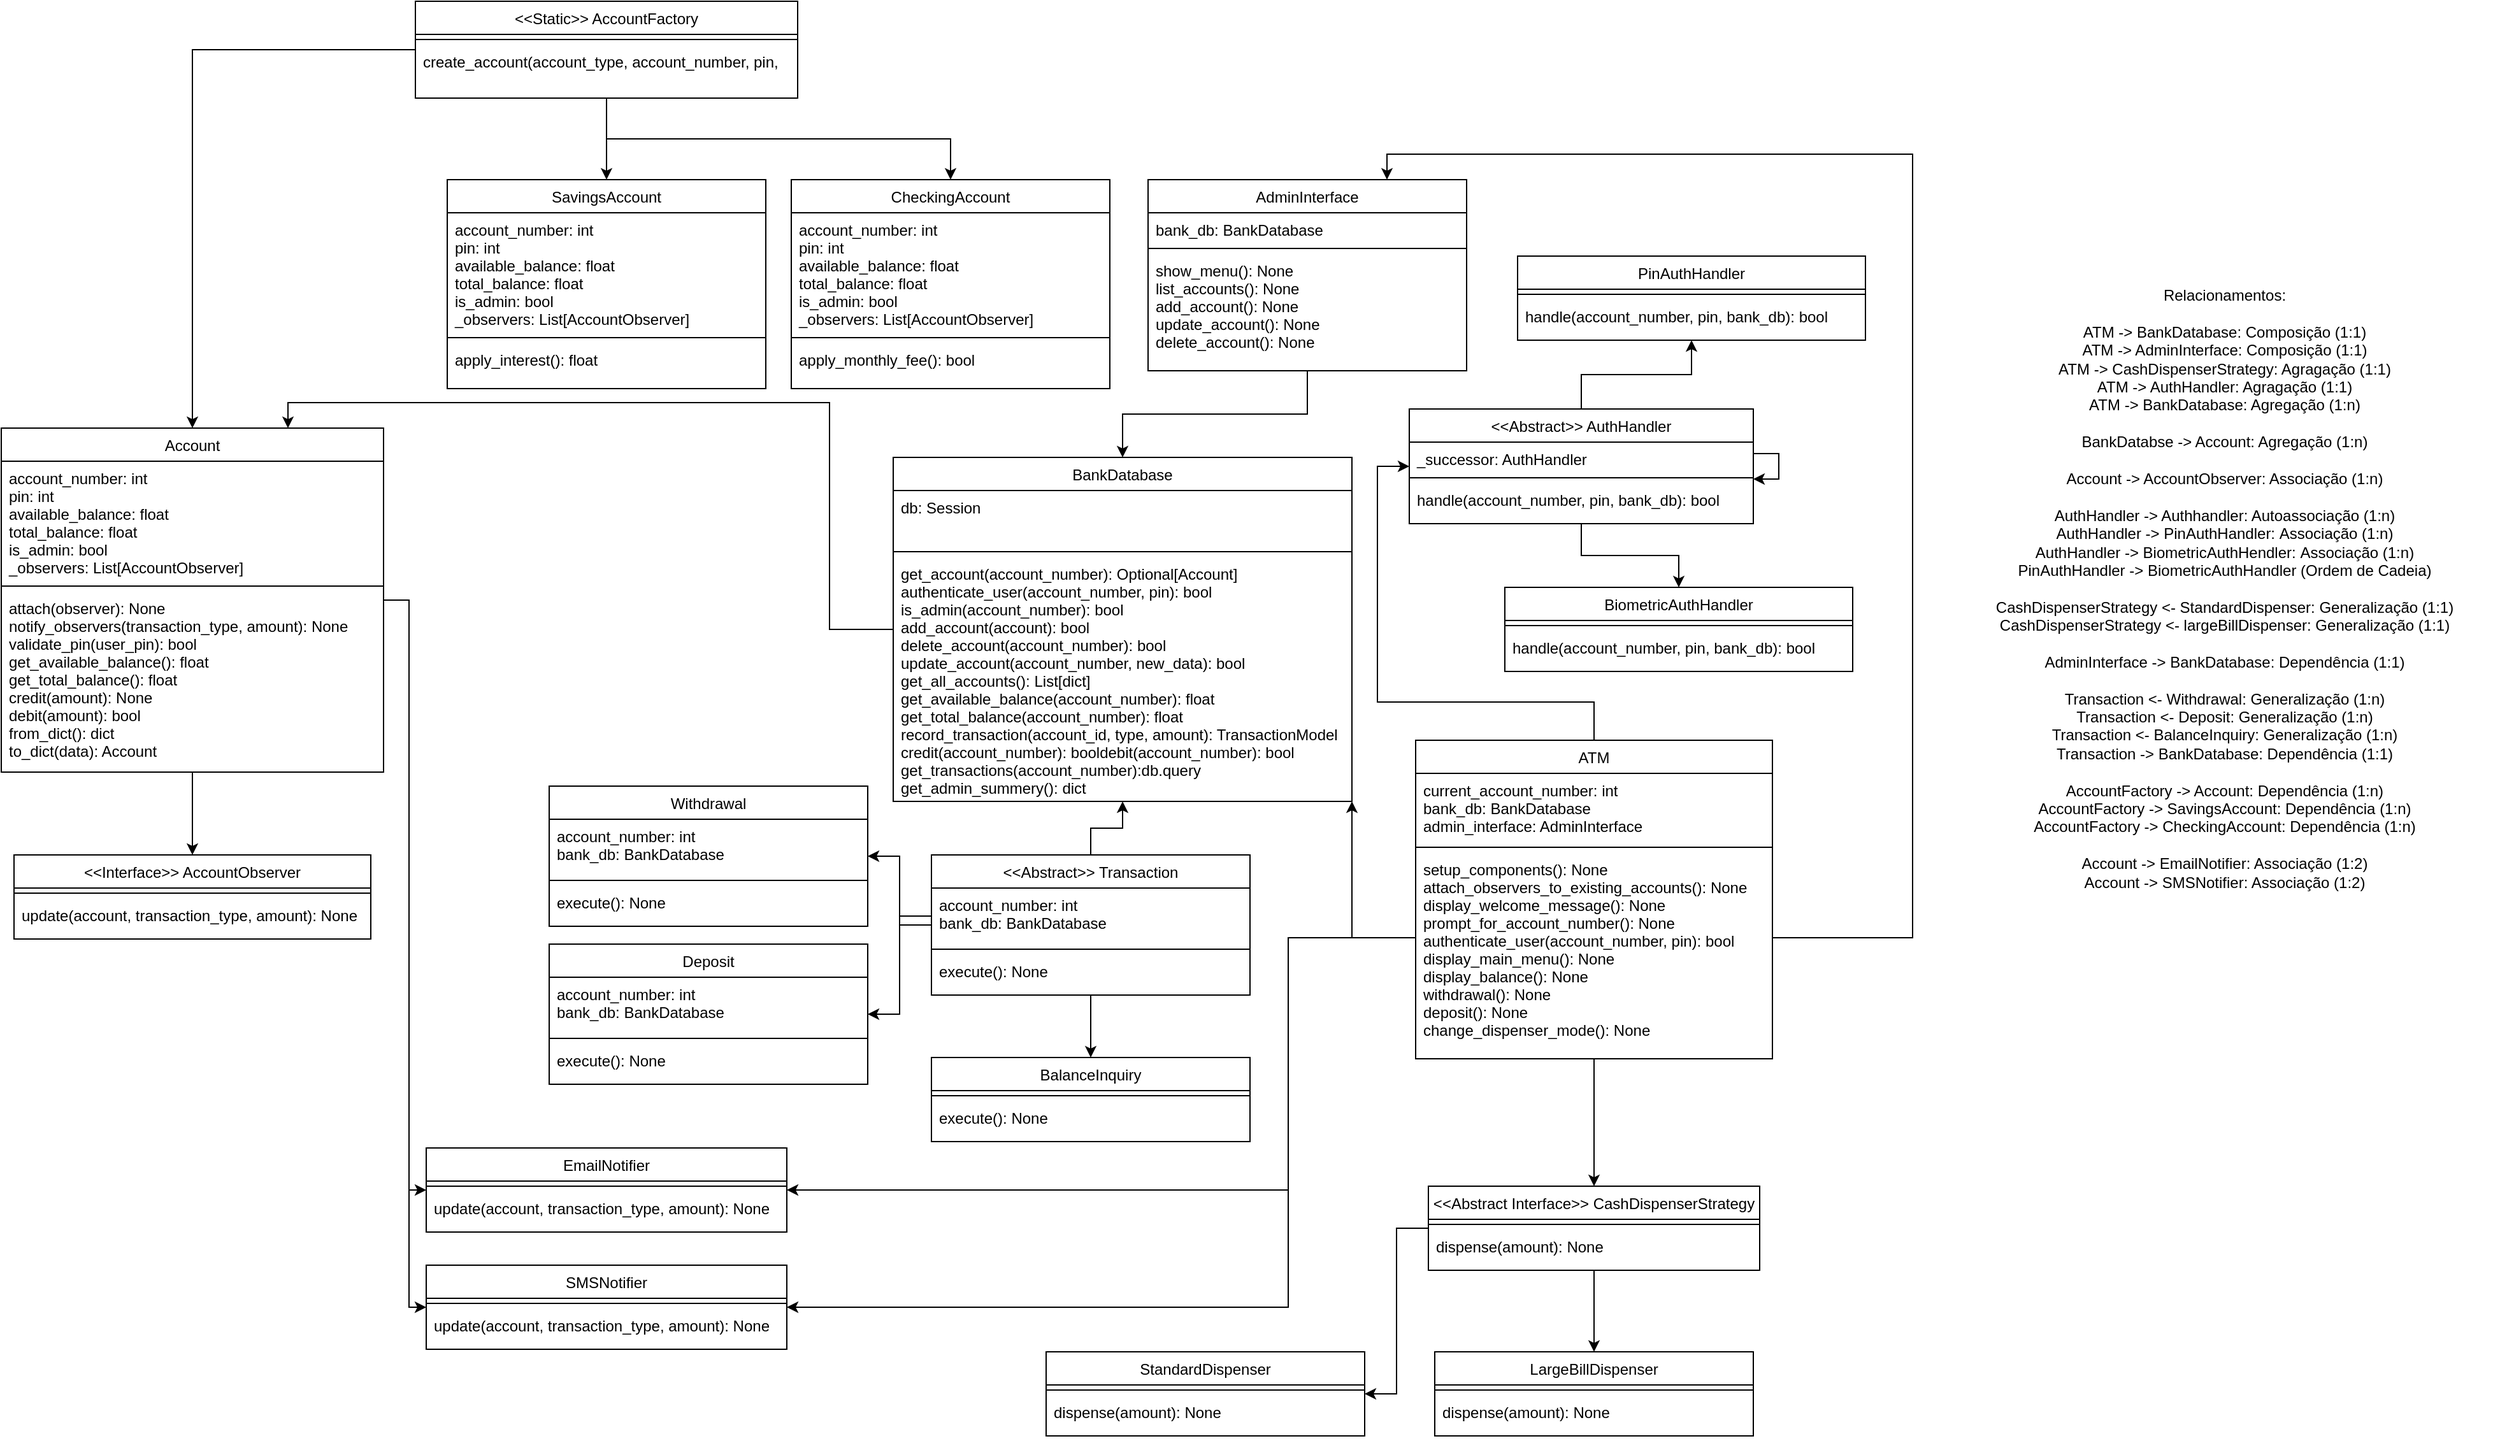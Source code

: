 <mxfile version="27.1.6">
  <diagram id="C5RBs43oDa-KdzZeNtuy" name="Page-1">
    <mxGraphModel dx="368" dy="2858" grid="1" gridSize="10" guides="1" tooltips="1" connect="1" arrows="1" fold="1" page="1" pageScale="1" pageWidth="827" pageHeight="1169" background="#ffffff" math="0" shadow="0">
      <root>
        <mxCell id="WIyWlLk6GJQsqaUBKTNV-0" />
        <mxCell id="WIyWlLk6GJQsqaUBKTNV-1" parent="WIyWlLk6GJQsqaUBKTNV-0" />
        <mxCell id="iTCN-jbBOQAcDVB5wHeE-88" style="edgeStyle=orthogonalEdgeStyle;rounded=0;orthogonalLoop=1;jettySize=auto;html=1;" parent="WIyWlLk6GJQsqaUBKTNV-1" source="iTCN-jbBOQAcDVB5wHeE-0" target="iTCN-jbBOQAcDVB5wHeE-85" edge="1">
          <mxGeometry relative="1" as="geometry" />
        </mxCell>
        <mxCell id="iTCN-jbBOQAcDVB5wHeE-100" style="edgeStyle=orthogonalEdgeStyle;rounded=0;orthogonalLoop=1;jettySize=auto;html=1;entryX=0;entryY=0.5;entryDx=0;entryDy=0;" parent="WIyWlLk6GJQsqaUBKTNV-1" source="iTCN-jbBOQAcDVB5wHeE-0" target="iTCN-jbBOQAcDVB5wHeE-4" edge="1">
          <mxGeometry relative="1" as="geometry">
            <Array as="points">
              <mxPoint x="1630" y="30" />
              <mxPoint x="1630" y="493" />
            </Array>
          </mxGeometry>
        </mxCell>
        <mxCell id="iTCN-jbBOQAcDVB5wHeE-101" style="edgeStyle=orthogonalEdgeStyle;rounded=0;orthogonalLoop=1;jettySize=auto;html=1;entryX=0;entryY=0.5;entryDx=0;entryDy=0;" parent="WIyWlLk6GJQsqaUBKTNV-1" source="iTCN-jbBOQAcDVB5wHeE-0" target="iTCN-jbBOQAcDVB5wHeE-7" edge="1">
          <mxGeometry relative="1" as="geometry">
            <Array as="points">
              <mxPoint x="1630" y="30" />
              <mxPoint x="1630" y="585" />
            </Array>
          </mxGeometry>
        </mxCell>
        <mxCell id="iTCN-jbBOQAcDVB5wHeE-0" value="Account" style="swimlane;fontStyle=0;align=center;verticalAlign=top;childLayout=stackLayout;horizontal=1;startSize=26;horizontalStack=0;resizeParent=1;resizeLast=0;collapsible=1;marginBottom=0;rounded=0;shadow=0;strokeWidth=1;" parent="WIyWlLk6GJQsqaUBKTNV-1" vertex="1">
          <mxGeometry x="1310" y="-105" width="300" height="270" as="geometry">
            <mxRectangle x="550" y="140" width="160" height="26" as="alternateBounds" />
          </mxGeometry>
        </mxCell>
        <mxCell id="iTCN-jbBOQAcDVB5wHeE-1" value="account_number: int&#xa;pin: int&#xa;available_balance: float&#xa;total_balance: float&#xa;is_admin: bool&#xa;_observers: List[AccountObserver]" style="text;align=left;verticalAlign=top;spacingLeft=4;spacingRight=4;overflow=hidden;rotatable=0;points=[[0,0.5],[1,0.5]];portConstraint=eastwest;rounded=0;shadow=0;html=0;" parent="iTCN-jbBOQAcDVB5wHeE-0" vertex="1">
          <mxGeometry y="26" width="300" height="94" as="geometry" />
        </mxCell>
        <mxCell id="iTCN-jbBOQAcDVB5wHeE-2" value="" style="line;html=1;strokeWidth=1;align=left;verticalAlign=middle;spacingTop=-1;spacingLeft=3;spacingRight=3;rotatable=0;labelPosition=right;points=[];portConstraint=eastwest;" parent="iTCN-jbBOQAcDVB5wHeE-0" vertex="1">
          <mxGeometry y="120" width="300" height="8" as="geometry" />
        </mxCell>
        <mxCell id="iTCN-jbBOQAcDVB5wHeE-3" value="attach(observer): None&#xa;notify_observers(transaction_type, amount): None&#xa;validate_pin(user_pin): bool&#xa;get_available_balance(): float&#xa;get_total_balance(): float&#xa;credit(amount): None&#xa;debit(amount): bool&#xa;from_dict(): dict&#xa;to_dict(data): Account&#xa;&#xa;" style="text;align=left;verticalAlign=top;spacingLeft=4;spacingRight=4;overflow=hidden;rotatable=0;points=[[0,0.5],[1,0.5]];portConstraint=eastwest;rounded=0;shadow=0;html=0;" parent="iTCN-jbBOQAcDVB5wHeE-0" vertex="1">
          <mxGeometry y="128" width="300" height="142" as="geometry" />
        </mxCell>
        <mxCell id="iTCN-jbBOQAcDVB5wHeE-4" value="EmailNotifier" style="swimlane;fontStyle=0;align=center;verticalAlign=top;childLayout=stackLayout;horizontal=1;startSize=26;horizontalStack=0;resizeParent=1;resizeLast=0;collapsible=1;marginBottom=0;rounded=0;shadow=0;strokeWidth=1;" parent="WIyWlLk6GJQsqaUBKTNV-1" vertex="1">
          <mxGeometry x="1643.5" y="460" width="283" height="66" as="geometry">
            <mxRectangle x="550" y="140" width="160" height="26" as="alternateBounds" />
          </mxGeometry>
        </mxCell>
        <mxCell id="iTCN-jbBOQAcDVB5wHeE-5" value="" style="line;html=1;strokeWidth=1;align=left;verticalAlign=middle;spacingTop=-1;spacingLeft=3;spacingRight=3;rotatable=0;labelPosition=right;points=[];portConstraint=eastwest;" parent="iTCN-jbBOQAcDVB5wHeE-4" vertex="1">
          <mxGeometry y="26" width="283" height="8" as="geometry" />
        </mxCell>
        <mxCell id="iTCN-jbBOQAcDVB5wHeE-6" value="update(account, transaction_type, amount): None" style="text;align=left;verticalAlign=top;spacingLeft=4;spacingRight=4;overflow=hidden;rotatable=0;points=[[0,0.5],[1,0.5]];portConstraint=eastwest;rounded=0;shadow=0;html=0;" parent="iTCN-jbBOQAcDVB5wHeE-4" vertex="1">
          <mxGeometry y="34" width="283" height="32" as="geometry" />
        </mxCell>
        <mxCell id="iTCN-jbBOQAcDVB5wHeE-7" value="SMSNotifier" style="swimlane;fontStyle=0;align=center;verticalAlign=top;childLayout=stackLayout;horizontal=1;startSize=26;horizontalStack=0;resizeParent=1;resizeLast=0;collapsible=1;marginBottom=0;rounded=0;shadow=0;strokeWidth=1;" parent="WIyWlLk6GJQsqaUBKTNV-1" vertex="1">
          <mxGeometry x="1643.5" y="552" width="283" height="66" as="geometry">
            <mxRectangle x="550" y="140" width="160" height="26" as="alternateBounds" />
          </mxGeometry>
        </mxCell>
        <mxCell id="iTCN-jbBOQAcDVB5wHeE-8" value="" style="line;html=1;strokeWidth=1;align=left;verticalAlign=middle;spacingTop=-1;spacingLeft=3;spacingRight=3;rotatable=0;labelPosition=right;points=[];portConstraint=eastwest;" parent="iTCN-jbBOQAcDVB5wHeE-7" vertex="1">
          <mxGeometry y="26" width="283" height="8" as="geometry" />
        </mxCell>
        <mxCell id="iTCN-jbBOQAcDVB5wHeE-9" value="update(account, transaction_type, amount): None" style="text;align=left;verticalAlign=top;spacingLeft=4;spacingRight=4;overflow=hidden;rotatable=0;points=[[0,0.5],[1,0.5]];portConstraint=eastwest;rounded=0;shadow=0;html=0;" parent="iTCN-jbBOQAcDVB5wHeE-7" vertex="1">
          <mxGeometry y="34" width="283" height="32" as="geometry" />
        </mxCell>
        <mxCell id="iTCN-jbBOQAcDVB5wHeE-29" style="edgeStyle=orthogonalEdgeStyle;rounded=0;orthogonalLoop=1;jettySize=auto;html=1;entryX=0.5;entryY=0;entryDx=0;entryDy=0;" parent="WIyWlLk6GJQsqaUBKTNV-1" source="iTCN-jbBOQAcDVB5wHeE-13" target="iTCN-jbBOQAcDVB5wHeE-20" edge="1">
          <mxGeometry relative="1" as="geometry" />
        </mxCell>
        <mxCell id="iTCN-jbBOQAcDVB5wHeE-30" style="edgeStyle=orthogonalEdgeStyle;rounded=0;orthogonalLoop=1;jettySize=auto;html=1;entryX=0.5;entryY=0;entryDx=0;entryDy=0;" parent="WIyWlLk6GJQsqaUBKTNV-1" source="iTCN-jbBOQAcDVB5wHeE-13" target="iTCN-jbBOQAcDVB5wHeE-24" edge="1">
          <mxGeometry relative="1" as="geometry" />
        </mxCell>
        <mxCell id="iTCN-jbBOQAcDVB5wHeE-31" style="edgeStyle=orthogonalEdgeStyle;rounded=0;orthogonalLoop=1;jettySize=auto;html=1;entryX=0.5;entryY=0;entryDx=0;entryDy=0;" parent="WIyWlLk6GJQsqaUBKTNV-1" source="iTCN-jbBOQAcDVB5wHeE-13" target="iTCN-jbBOQAcDVB5wHeE-0" edge="1">
          <mxGeometry relative="1" as="geometry" />
        </mxCell>
        <mxCell id="iTCN-jbBOQAcDVB5wHeE-13" value="&lt;&lt;Static&gt;&gt; AccountFactory&#xa;" style="swimlane;fontStyle=0;align=center;verticalAlign=top;childLayout=stackLayout;horizontal=1;startSize=26;horizontalStack=0;resizeParent=1;resizeLast=0;collapsible=1;marginBottom=0;rounded=0;shadow=0;strokeWidth=1;" parent="WIyWlLk6GJQsqaUBKTNV-1" vertex="1">
          <mxGeometry x="1635" y="-440" width="300" height="76" as="geometry">
            <mxRectangle x="550" y="140" width="160" height="26" as="alternateBounds" />
          </mxGeometry>
        </mxCell>
        <mxCell id="iTCN-jbBOQAcDVB5wHeE-14" value="" style="line;html=1;strokeWidth=1;align=left;verticalAlign=middle;spacingTop=-1;spacingLeft=3;spacingRight=3;rotatable=0;labelPosition=right;points=[];portConstraint=eastwest;" parent="iTCN-jbBOQAcDVB5wHeE-13" vertex="1">
          <mxGeometry y="26" width="300" height="8" as="geometry" />
        </mxCell>
        <mxCell id="iTCN-jbBOQAcDVB5wHeE-15" value="create_account(account_type, account_number, pin, &#xa;&#xa;" style="text;align=left;verticalAlign=top;spacingLeft=4;spacingRight=4;overflow=hidden;rotatable=0;points=[[0,0.5],[1,0.5]];portConstraint=eastwest;rounded=0;shadow=0;html=0;" parent="iTCN-jbBOQAcDVB5wHeE-13" vertex="1">
          <mxGeometry y="34" width="300" height="32" as="geometry" />
        </mxCell>
        <mxCell id="iTCN-jbBOQAcDVB5wHeE-20" value="SavingsAccount" style="swimlane;fontStyle=0;align=center;verticalAlign=top;childLayout=stackLayout;horizontal=1;startSize=26;horizontalStack=0;resizeParent=1;resizeLast=0;collapsible=1;marginBottom=0;rounded=0;shadow=0;strokeWidth=1;" parent="WIyWlLk6GJQsqaUBKTNV-1" vertex="1">
          <mxGeometry x="1660" y="-300" width="250" height="164" as="geometry">
            <mxRectangle x="550" y="140" width="160" height="26" as="alternateBounds" />
          </mxGeometry>
        </mxCell>
        <mxCell id="iTCN-jbBOQAcDVB5wHeE-21" value="account_number: int&#xa;pin: int&#xa;available_balance: float&#xa;total_balance: float&#xa;is_admin: bool&#xa;_observers: List[AccountObserver]" style="text;align=left;verticalAlign=top;spacingLeft=4;spacingRight=4;overflow=hidden;rotatable=0;points=[[0,0.5],[1,0.5]];portConstraint=eastwest;rounded=0;shadow=0;html=0;" parent="iTCN-jbBOQAcDVB5wHeE-20" vertex="1">
          <mxGeometry y="26" width="250" height="94" as="geometry" />
        </mxCell>
        <mxCell id="iTCN-jbBOQAcDVB5wHeE-22" value="" style="line;html=1;strokeWidth=1;align=left;verticalAlign=middle;spacingTop=-1;spacingLeft=3;spacingRight=3;rotatable=0;labelPosition=right;points=[];portConstraint=eastwest;" parent="iTCN-jbBOQAcDVB5wHeE-20" vertex="1">
          <mxGeometry y="120" width="250" height="8" as="geometry" />
        </mxCell>
        <mxCell id="iTCN-jbBOQAcDVB5wHeE-23" value="apply_interest(): float" style="text;align=left;verticalAlign=top;spacingLeft=4;spacingRight=4;overflow=hidden;rotatable=0;points=[[0,0.5],[1,0.5]];portConstraint=eastwest;rounded=0;shadow=0;html=0;" parent="iTCN-jbBOQAcDVB5wHeE-20" vertex="1">
          <mxGeometry y="128" width="250" height="32" as="geometry" />
        </mxCell>
        <mxCell id="iTCN-jbBOQAcDVB5wHeE-24" value="CheckingAccount" style="swimlane;fontStyle=0;align=center;verticalAlign=top;childLayout=stackLayout;horizontal=1;startSize=26;horizontalStack=0;resizeParent=1;resizeLast=0;collapsible=1;marginBottom=0;rounded=0;shadow=0;strokeWidth=1;" parent="WIyWlLk6GJQsqaUBKTNV-1" vertex="1">
          <mxGeometry x="1930" y="-300" width="250" height="164" as="geometry">
            <mxRectangle x="550" y="140" width="160" height="26" as="alternateBounds" />
          </mxGeometry>
        </mxCell>
        <mxCell id="iTCN-jbBOQAcDVB5wHeE-25" value="account_number: int&#xa;pin: int&#xa;available_balance: float&#xa;total_balance: float&#xa;is_admin: bool&#xa;_observers: List[AccountObserver]" style="text;align=left;verticalAlign=top;spacingLeft=4;spacingRight=4;overflow=hidden;rotatable=0;points=[[0,0.5],[1,0.5]];portConstraint=eastwest;rounded=0;shadow=0;html=0;" parent="iTCN-jbBOQAcDVB5wHeE-24" vertex="1">
          <mxGeometry y="26" width="250" height="94" as="geometry" />
        </mxCell>
        <mxCell id="iTCN-jbBOQAcDVB5wHeE-26" value="" style="line;html=1;strokeWidth=1;align=left;verticalAlign=middle;spacingTop=-1;spacingLeft=3;spacingRight=3;rotatable=0;labelPosition=right;points=[];portConstraint=eastwest;" parent="iTCN-jbBOQAcDVB5wHeE-24" vertex="1">
          <mxGeometry y="120" width="250" height="8" as="geometry" />
        </mxCell>
        <mxCell id="iTCN-jbBOQAcDVB5wHeE-27" value="apply_monthly_fee(): bool" style="text;align=left;verticalAlign=top;spacingLeft=4;spacingRight=4;overflow=hidden;rotatable=0;points=[[0,0.5],[1,0.5]];portConstraint=eastwest;rounded=0;shadow=0;html=0;" parent="iTCN-jbBOQAcDVB5wHeE-24" vertex="1">
          <mxGeometry y="128" width="250" height="32" as="geometry" />
        </mxCell>
        <mxCell id="iTCN-jbBOQAcDVB5wHeE-51" style="edgeStyle=orthogonalEdgeStyle;rounded=0;orthogonalLoop=1;jettySize=auto;html=1;" parent="WIyWlLk6GJQsqaUBKTNV-1" source="iTCN-jbBOQAcDVB5wHeE-32" target="iTCN-jbBOQAcDVB5wHeE-47" edge="1">
          <mxGeometry relative="1" as="geometry" />
        </mxCell>
        <mxCell id="iTCN-jbBOQAcDVB5wHeE-53" style="edgeStyle=orthogonalEdgeStyle;rounded=0;orthogonalLoop=1;jettySize=auto;html=1;" parent="WIyWlLk6GJQsqaUBKTNV-1" source="iTCN-jbBOQAcDVB5wHeE-32" target="iTCN-jbBOQAcDVB5wHeE-36" edge="1">
          <mxGeometry relative="1" as="geometry" />
        </mxCell>
        <mxCell id="iTCN-jbBOQAcDVB5wHeE-55" style="edgeStyle=orthogonalEdgeStyle;rounded=0;orthogonalLoop=1;jettySize=auto;html=1;" parent="WIyWlLk6GJQsqaUBKTNV-1" source="iTCN-jbBOQAcDVB5wHeE-32" target="iTCN-jbBOQAcDVB5wHeE-44" edge="1">
          <mxGeometry relative="1" as="geometry" />
        </mxCell>
        <mxCell id="iTCN-jbBOQAcDVB5wHeE-32" value="&lt;&lt;Abstract&gt;&gt; Transaction&#xa;&#xa;&#xa;" style="swimlane;fontStyle=0;align=center;verticalAlign=top;childLayout=stackLayout;horizontal=1;startSize=26;horizontalStack=0;resizeParent=1;resizeLast=0;collapsible=1;marginBottom=0;rounded=0;shadow=0;strokeWidth=1;" parent="WIyWlLk6GJQsqaUBKTNV-1" vertex="1">
          <mxGeometry x="2040" y="230" width="250" height="110" as="geometry">
            <mxRectangle x="550" y="140" width="160" height="26" as="alternateBounds" />
          </mxGeometry>
        </mxCell>
        <mxCell id="iTCN-jbBOQAcDVB5wHeE-33" value="account_number: int&#xa;bank_db: BankDatabase&#xa;" style="text;align=left;verticalAlign=top;spacingLeft=4;spacingRight=4;overflow=hidden;rotatable=0;points=[[0,0.5],[1,0.5]];portConstraint=eastwest;rounded=0;shadow=0;html=0;" parent="iTCN-jbBOQAcDVB5wHeE-32" vertex="1">
          <mxGeometry y="26" width="250" height="44" as="geometry" />
        </mxCell>
        <mxCell id="iTCN-jbBOQAcDVB5wHeE-34" value="" style="line;html=1;strokeWidth=1;align=left;verticalAlign=middle;spacingTop=-1;spacingLeft=3;spacingRight=3;rotatable=0;labelPosition=right;points=[];portConstraint=eastwest;" parent="iTCN-jbBOQAcDVB5wHeE-32" vertex="1">
          <mxGeometry y="70" width="250" height="8" as="geometry" />
        </mxCell>
        <mxCell id="iTCN-jbBOQAcDVB5wHeE-35" value="execute(): None" style="text;align=left;verticalAlign=top;spacingLeft=4;spacingRight=4;overflow=hidden;rotatable=0;points=[[0,0.5],[1,0.5]];portConstraint=eastwest;rounded=0;shadow=0;html=0;" parent="iTCN-jbBOQAcDVB5wHeE-32" vertex="1">
          <mxGeometry y="78" width="250" height="32" as="geometry" />
        </mxCell>
        <mxCell id="iTCN-jbBOQAcDVB5wHeE-36" value="Withdrawal" style="swimlane;fontStyle=0;align=center;verticalAlign=top;childLayout=stackLayout;horizontal=1;startSize=26;horizontalStack=0;resizeParent=1;resizeLast=0;collapsible=1;marginBottom=0;rounded=0;shadow=0;strokeWidth=1;" parent="WIyWlLk6GJQsqaUBKTNV-1" vertex="1">
          <mxGeometry x="1740" y="176" width="250" height="110" as="geometry">
            <mxRectangle x="550" y="140" width="160" height="26" as="alternateBounds" />
          </mxGeometry>
        </mxCell>
        <mxCell id="iTCN-jbBOQAcDVB5wHeE-37" value="account_number: int&#xa;bank_db: BankDatabase&#xa;" style="text;align=left;verticalAlign=top;spacingLeft=4;spacingRight=4;overflow=hidden;rotatable=0;points=[[0,0.5],[1,0.5]];portConstraint=eastwest;rounded=0;shadow=0;html=0;" parent="iTCN-jbBOQAcDVB5wHeE-36" vertex="1">
          <mxGeometry y="26" width="250" height="44" as="geometry" />
        </mxCell>
        <mxCell id="iTCN-jbBOQAcDVB5wHeE-38" value="" style="line;html=1;strokeWidth=1;align=left;verticalAlign=middle;spacingTop=-1;spacingLeft=3;spacingRight=3;rotatable=0;labelPosition=right;points=[];portConstraint=eastwest;" parent="iTCN-jbBOQAcDVB5wHeE-36" vertex="1">
          <mxGeometry y="70" width="250" height="8" as="geometry" />
        </mxCell>
        <mxCell id="iTCN-jbBOQAcDVB5wHeE-39" value="execute(): None" style="text;align=left;verticalAlign=top;spacingLeft=4;spacingRight=4;overflow=hidden;rotatable=0;points=[[0,0.5],[1,0.5]];portConstraint=eastwest;rounded=0;shadow=0;html=0;" parent="iTCN-jbBOQAcDVB5wHeE-36" vertex="1">
          <mxGeometry y="78" width="250" height="32" as="geometry" />
        </mxCell>
        <mxCell id="iTCN-jbBOQAcDVB5wHeE-40" value="Deposit" style="swimlane;fontStyle=0;align=center;verticalAlign=top;childLayout=stackLayout;horizontal=1;startSize=26;horizontalStack=0;resizeParent=1;resizeLast=0;collapsible=1;marginBottom=0;rounded=0;shadow=0;strokeWidth=1;" parent="WIyWlLk6GJQsqaUBKTNV-1" vertex="1">
          <mxGeometry x="1740" y="300" width="250" height="110" as="geometry">
            <mxRectangle x="550" y="140" width="160" height="26" as="alternateBounds" />
          </mxGeometry>
        </mxCell>
        <mxCell id="iTCN-jbBOQAcDVB5wHeE-41" value="account_number: int&#xa;bank_db: BankDatabase&#xa;" style="text;align=left;verticalAlign=top;spacingLeft=4;spacingRight=4;overflow=hidden;rotatable=0;points=[[0,0.5],[1,0.5]];portConstraint=eastwest;rounded=0;shadow=0;html=0;" parent="iTCN-jbBOQAcDVB5wHeE-40" vertex="1">
          <mxGeometry y="26" width="250" height="44" as="geometry" />
        </mxCell>
        <mxCell id="iTCN-jbBOQAcDVB5wHeE-42" value="" style="line;html=1;strokeWidth=1;align=left;verticalAlign=middle;spacingTop=-1;spacingLeft=3;spacingRight=3;rotatable=0;labelPosition=right;points=[];portConstraint=eastwest;" parent="iTCN-jbBOQAcDVB5wHeE-40" vertex="1">
          <mxGeometry y="70" width="250" height="8" as="geometry" />
        </mxCell>
        <mxCell id="iTCN-jbBOQAcDVB5wHeE-43" value="execute(): None" style="text;align=left;verticalAlign=top;spacingLeft=4;spacingRight=4;overflow=hidden;rotatable=0;points=[[0,0.5],[1,0.5]];portConstraint=eastwest;rounded=0;shadow=0;html=0;" parent="iTCN-jbBOQAcDVB5wHeE-40" vertex="1">
          <mxGeometry y="78" width="250" height="32" as="geometry" />
        </mxCell>
        <mxCell id="iTCN-jbBOQAcDVB5wHeE-44" value="BalanceInquiry" style="swimlane;fontStyle=0;align=center;verticalAlign=top;childLayout=stackLayout;horizontal=1;startSize=26;horizontalStack=0;resizeParent=1;resizeLast=0;collapsible=1;marginBottom=0;rounded=0;shadow=0;strokeWidth=1;" parent="WIyWlLk6GJQsqaUBKTNV-1" vertex="1">
          <mxGeometry x="2040" y="389" width="250" height="66" as="geometry">
            <mxRectangle x="550" y="140" width="160" height="26" as="alternateBounds" />
          </mxGeometry>
        </mxCell>
        <mxCell id="iTCN-jbBOQAcDVB5wHeE-45" value="" style="line;html=1;strokeWidth=1;align=left;verticalAlign=middle;spacingTop=-1;spacingLeft=3;spacingRight=3;rotatable=0;labelPosition=right;points=[];portConstraint=eastwest;" parent="iTCN-jbBOQAcDVB5wHeE-44" vertex="1">
          <mxGeometry y="26" width="250" height="8" as="geometry" />
        </mxCell>
        <mxCell id="iTCN-jbBOQAcDVB5wHeE-46" value="execute(): None" style="text;align=left;verticalAlign=top;spacingLeft=4;spacingRight=4;overflow=hidden;rotatable=0;points=[[0,0.5],[1,0.5]];portConstraint=eastwest;rounded=0;shadow=0;html=0;" parent="iTCN-jbBOQAcDVB5wHeE-44" vertex="1">
          <mxGeometry y="34" width="250" height="32" as="geometry" />
        </mxCell>
        <mxCell id="iTCN-jbBOQAcDVB5wHeE-89" style="edgeStyle=orthogonalEdgeStyle;rounded=0;orthogonalLoop=1;jettySize=auto;html=1;entryX=0.75;entryY=0;entryDx=0;entryDy=0;" parent="WIyWlLk6GJQsqaUBKTNV-1" source="iTCN-jbBOQAcDVB5wHeE-47" target="iTCN-jbBOQAcDVB5wHeE-0" edge="1">
          <mxGeometry relative="1" as="geometry">
            <Array as="points">
              <mxPoint x="1960" y="53" />
              <mxPoint x="1960" y="-125" />
              <mxPoint x="1535" y="-125" />
            </Array>
          </mxGeometry>
        </mxCell>
        <mxCell id="iTCN-jbBOQAcDVB5wHeE-47" value="BankDatabase" style="swimlane;fontStyle=0;align=center;verticalAlign=top;childLayout=stackLayout;horizontal=1;startSize=26;horizontalStack=0;resizeParent=1;resizeLast=0;collapsible=1;marginBottom=0;rounded=0;shadow=0;strokeWidth=1;" parent="WIyWlLk6GJQsqaUBKTNV-1" vertex="1">
          <mxGeometry x="2010" y="-82" width="360" height="270" as="geometry">
            <mxRectangle x="550" y="140" width="160" height="26" as="alternateBounds" />
          </mxGeometry>
        </mxCell>
        <mxCell id="iTCN-jbBOQAcDVB5wHeE-48" value="db: Session" style="text;align=left;verticalAlign=top;spacingLeft=4;spacingRight=4;overflow=hidden;rotatable=0;points=[[0,0.5],[1,0.5]];portConstraint=eastwest;rounded=0;shadow=0;html=0;" parent="iTCN-jbBOQAcDVB5wHeE-47" vertex="1">
          <mxGeometry y="26" width="360" height="44" as="geometry" />
        </mxCell>
        <mxCell id="iTCN-jbBOQAcDVB5wHeE-49" value="" style="line;html=1;strokeWidth=1;align=left;verticalAlign=middle;spacingTop=-1;spacingLeft=3;spacingRight=3;rotatable=0;labelPosition=right;points=[];portConstraint=eastwest;" parent="iTCN-jbBOQAcDVB5wHeE-47" vertex="1">
          <mxGeometry y="70" width="360" height="8" as="geometry" />
        </mxCell>
        <mxCell id="iTCN-jbBOQAcDVB5wHeE-50" value="get_account(account_number): Optional[Account]&#xa;authenticate_user(account_number, pin): bool&#xa;is_admin(account_number): bool&#xa;add_account(account): bool&#xa;delete_account(account_number): bool&#xa;update_account(account_number, new_data): bool&#xa;get_all_accounts(): List[dict]&#xa;get_available_balance(account_number): float&#xa;get_total_balance(account_number): float&#xa;record_transaction(account_id, type, amount): TransactionModel&#xa;credit(account_number): booldebit(account_number): bool&#xa;get_transactions(account_number):db.query&#xa;get_admin_summery(): dict&#xa;" style="text;align=left;verticalAlign=top;spacingLeft=4;spacingRight=4;overflow=hidden;rotatable=0;points=[[0,0.5],[1,0.5]];portConstraint=eastwest;rounded=0;shadow=0;html=0;" parent="iTCN-jbBOQAcDVB5wHeE-47" vertex="1">
          <mxGeometry y="78" width="360" height="192" as="geometry" />
        </mxCell>
        <mxCell id="iTCN-jbBOQAcDVB5wHeE-54" style="edgeStyle=orthogonalEdgeStyle;rounded=0;orthogonalLoop=1;jettySize=auto;html=1;" parent="WIyWlLk6GJQsqaUBKTNV-1" source="iTCN-jbBOQAcDVB5wHeE-33" target="iTCN-jbBOQAcDVB5wHeE-40" edge="1">
          <mxGeometry relative="1" as="geometry" />
        </mxCell>
        <mxCell id="iTCN-jbBOQAcDVB5wHeE-60" style="edgeStyle=orthogonalEdgeStyle;rounded=0;orthogonalLoop=1;jettySize=auto;html=1;" parent="WIyWlLk6GJQsqaUBKTNV-1" source="iTCN-jbBOQAcDVB5wHeE-56" target="iTCN-jbBOQAcDVB5wHeE-47" edge="1">
          <mxGeometry relative="1" as="geometry" />
        </mxCell>
        <mxCell id="iTCN-jbBOQAcDVB5wHeE-56" value="AdminInterface" style="swimlane;fontStyle=0;align=center;verticalAlign=top;childLayout=stackLayout;horizontal=1;startSize=26;horizontalStack=0;resizeParent=1;resizeLast=0;collapsible=1;marginBottom=0;rounded=0;shadow=0;strokeWidth=1;" parent="WIyWlLk6GJQsqaUBKTNV-1" vertex="1">
          <mxGeometry x="2210" y="-300" width="250" height="150" as="geometry">
            <mxRectangle x="550" y="140" width="160" height="26" as="alternateBounds" />
          </mxGeometry>
        </mxCell>
        <mxCell id="iTCN-jbBOQAcDVB5wHeE-57" value="bank_db: BankDatabase" style="text;align=left;verticalAlign=top;spacingLeft=4;spacingRight=4;overflow=hidden;rotatable=0;points=[[0,0.5],[1,0.5]];portConstraint=eastwest;rounded=0;shadow=0;html=0;" parent="iTCN-jbBOQAcDVB5wHeE-56" vertex="1">
          <mxGeometry y="26" width="250" height="24" as="geometry" />
        </mxCell>
        <mxCell id="iTCN-jbBOQAcDVB5wHeE-58" value="" style="line;html=1;strokeWidth=1;align=left;verticalAlign=middle;spacingTop=-1;spacingLeft=3;spacingRight=3;rotatable=0;labelPosition=right;points=[];portConstraint=eastwest;" parent="iTCN-jbBOQAcDVB5wHeE-56" vertex="1">
          <mxGeometry y="50" width="250" height="8" as="geometry" />
        </mxCell>
        <mxCell id="iTCN-jbBOQAcDVB5wHeE-59" value="show_menu(): None&#xa;list_accounts(): None&#xa;add_account(): None&#xa;update_account(): None&#xa;delete_account(): None&#xa;" style="text;align=left;verticalAlign=top;spacingLeft=4;spacingRight=4;overflow=hidden;rotatable=0;points=[[0,0.5],[1,0.5]];portConstraint=eastwest;rounded=0;shadow=0;html=0;" parent="iTCN-jbBOQAcDVB5wHeE-56" vertex="1">
          <mxGeometry y="58" width="250" height="82" as="geometry" />
        </mxCell>
        <mxCell id="iTCN-jbBOQAcDVB5wHeE-97" style="edgeStyle=orthogonalEdgeStyle;rounded=0;orthogonalLoop=1;jettySize=auto;html=1;" parent="WIyWlLk6GJQsqaUBKTNV-1" source="iTCN-jbBOQAcDVB5wHeE-61" target="iTCN-jbBOQAcDVB5wHeE-67" edge="1">
          <mxGeometry relative="1" as="geometry" />
        </mxCell>
        <mxCell id="iTCN-jbBOQAcDVB5wHeE-102" style="edgeStyle=orthogonalEdgeStyle;rounded=0;orthogonalLoop=1;jettySize=auto;html=1;entryX=1;entryY=0.5;entryDx=0;entryDy=0;" parent="WIyWlLk6GJQsqaUBKTNV-1" source="iTCN-jbBOQAcDVB5wHeE-61" target="iTCN-jbBOQAcDVB5wHeE-64" edge="1">
          <mxGeometry relative="1" as="geometry" />
        </mxCell>
        <mxCell id="iTCN-jbBOQAcDVB5wHeE-61" value="&lt;&lt;Abstract Interface&gt;&gt; CashDispenserStrategy&#xa;" style="swimlane;fontStyle=0;align=center;verticalAlign=top;childLayout=stackLayout;horizontal=1;startSize=26;horizontalStack=0;resizeParent=1;resizeLast=0;collapsible=1;marginBottom=0;rounded=0;shadow=0;strokeWidth=1;" parent="WIyWlLk6GJQsqaUBKTNV-1" vertex="1">
          <mxGeometry x="2430" y="490" width="260" height="66" as="geometry">
            <mxRectangle x="550" y="140" width="160" height="26" as="alternateBounds" />
          </mxGeometry>
        </mxCell>
        <mxCell id="iTCN-jbBOQAcDVB5wHeE-62" value="" style="line;html=1;strokeWidth=1;align=left;verticalAlign=middle;spacingTop=-1;spacingLeft=3;spacingRight=3;rotatable=0;labelPosition=right;points=[];portConstraint=eastwest;" parent="iTCN-jbBOQAcDVB5wHeE-61" vertex="1">
          <mxGeometry y="26" width="260" height="8" as="geometry" />
        </mxCell>
        <mxCell id="iTCN-jbBOQAcDVB5wHeE-63" value="dispense(amount): None" style="text;align=left;verticalAlign=top;spacingLeft=4;spacingRight=4;overflow=hidden;rotatable=0;points=[[0,0.5],[1,0.5]];portConstraint=eastwest;rounded=0;shadow=0;html=0;" parent="iTCN-jbBOQAcDVB5wHeE-61" vertex="1">
          <mxGeometry y="34" width="260" height="32" as="geometry" />
        </mxCell>
        <mxCell id="iTCN-jbBOQAcDVB5wHeE-64" value="StandardDispenser&#xa;" style="swimlane;fontStyle=0;align=center;verticalAlign=top;childLayout=stackLayout;horizontal=1;startSize=26;horizontalStack=0;resizeParent=1;resizeLast=0;collapsible=1;marginBottom=0;rounded=0;shadow=0;strokeWidth=1;" parent="WIyWlLk6GJQsqaUBKTNV-1" vertex="1">
          <mxGeometry x="2130" y="620" width="250" height="66" as="geometry">
            <mxRectangle x="550" y="140" width="160" height="26" as="alternateBounds" />
          </mxGeometry>
        </mxCell>
        <mxCell id="iTCN-jbBOQAcDVB5wHeE-65" value="" style="line;html=1;strokeWidth=1;align=left;verticalAlign=middle;spacingTop=-1;spacingLeft=3;spacingRight=3;rotatable=0;labelPosition=right;points=[];portConstraint=eastwest;" parent="iTCN-jbBOQAcDVB5wHeE-64" vertex="1">
          <mxGeometry y="26" width="250" height="8" as="geometry" />
        </mxCell>
        <mxCell id="iTCN-jbBOQAcDVB5wHeE-66" value="dispense(amount): None" style="text;align=left;verticalAlign=top;spacingLeft=4;spacingRight=4;overflow=hidden;rotatable=0;points=[[0,0.5],[1,0.5]];portConstraint=eastwest;rounded=0;shadow=0;html=0;" parent="iTCN-jbBOQAcDVB5wHeE-64" vertex="1">
          <mxGeometry y="34" width="250" height="32" as="geometry" />
        </mxCell>
        <mxCell id="iTCN-jbBOQAcDVB5wHeE-67" value="LargeBillDispenser" style="swimlane;fontStyle=0;align=center;verticalAlign=top;childLayout=stackLayout;horizontal=1;startSize=26;horizontalStack=0;resizeParent=1;resizeLast=0;collapsible=1;marginBottom=0;rounded=0;shadow=0;strokeWidth=1;" parent="WIyWlLk6GJQsqaUBKTNV-1" vertex="1">
          <mxGeometry x="2435" y="620" width="250" height="66" as="geometry">
            <mxRectangle x="550" y="140" width="160" height="26" as="alternateBounds" />
          </mxGeometry>
        </mxCell>
        <mxCell id="iTCN-jbBOQAcDVB5wHeE-68" value="" style="line;html=1;strokeWidth=1;align=left;verticalAlign=middle;spacingTop=-1;spacingLeft=3;spacingRight=3;rotatable=0;labelPosition=right;points=[];portConstraint=eastwest;" parent="iTCN-jbBOQAcDVB5wHeE-67" vertex="1">
          <mxGeometry y="26" width="250" height="8" as="geometry" />
        </mxCell>
        <mxCell id="iTCN-jbBOQAcDVB5wHeE-69" value="dispense(amount): None" style="text;align=left;verticalAlign=top;spacingLeft=4;spacingRight=4;overflow=hidden;rotatable=0;points=[[0,0.5],[1,0.5]];portConstraint=eastwest;rounded=0;shadow=0;html=0;" parent="iTCN-jbBOQAcDVB5wHeE-67" vertex="1">
          <mxGeometry y="34" width="250" height="32" as="geometry" />
        </mxCell>
        <mxCell id="iTCN-jbBOQAcDVB5wHeE-82" style="edgeStyle=orthogonalEdgeStyle;rounded=0;orthogonalLoop=1;jettySize=auto;html=1;" parent="WIyWlLk6GJQsqaUBKTNV-1" source="iTCN-jbBOQAcDVB5wHeE-72" target="iTCN-jbBOQAcDVB5wHeE-79" edge="1">
          <mxGeometry relative="1" as="geometry" />
        </mxCell>
        <mxCell id="iTCN-jbBOQAcDVB5wHeE-83" style="edgeStyle=orthogonalEdgeStyle;rounded=0;orthogonalLoop=1;jettySize=auto;html=1;" parent="WIyWlLk6GJQsqaUBKTNV-1" source="iTCN-jbBOQAcDVB5wHeE-72" target="iTCN-jbBOQAcDVB5wHeE-76" edge="1">
          <mxGeometry relative="1" as="geometry" />
        </mxCell>
        <mxCell id="iTCN-jbBOQAcDVB5wHeE-72" value="&lt;&lt;Abstract&gt;&gt; AuthHandler&#xa;" style="swimlane;fontStyle=0;align=center;verticalAlign=top;childLayout=stackLayout;horizontal=1;startSize=26;horizontalStack=0;resizeParent=1;resizeLast=0;collapsible=1;marginBottom=0;rounded=0;shadow=0;strokeWidth=1;" parent="WIyWlLk6GJQsqaUBKTNV-1" vertex="1">
          <mxGeometry x="2415" y="-120" width="270" height="90" as="geometry">
            <mxRectangle x="550" y="140" width="160" height="26" as="alternateBounds" />
          </mxGeometry>
        </mxCell>
        <mxCell id="iTCN-jbBOQAcDVB5wHeE-73" value="_successor: AuthHandler" style="text;align=left;verticalAlign=top;spacingLeft=4;spacingRight=4;overflow=hidden;rotatable=0;points=[[0,0.5],[1,0.5]];portConstraint=eastwest;rounded=0;shadow=0;html=0;" parent="iTCN-jbBOQAcDVB5wHeE-72" vertex="1">
          <mxGeometry y="26" width="270" height="24" as="geometry" />
        </mxCell>
        <mxCell id="iTCN-jbBOQAcDVB5wHeE-74" value="" style="line;html=1;strokeWidth=1;align=left;verticalAlign=middle;spacingTop=-1;spacingLeft=3;spacingRight=3;rotatable=0;labelPosition=right;points=[];portConstraint=eastwest;" parent="iTCN-jbBOQAcDVB5wHeE-72" vertex="1">
          <mxGeometry y="50" width="270" height="8" as="geometry" />
        </mxCell>
        <mxCell id="iTCN-jbBOQAcDVB5wHeE-75" value="handle(account_number, pin, bank_db): bool" style="text;align=left;verticalAlign=top;spacingLeft=4;spacingRight=4;overflow=hidden;rotatable=0;points=[[0,0.5],[1,0.5]];portConstraint=eastwest;rounded=0;shadow=0;html=0;" parent="iTCN-jbBOQAcDVB5wHeE-72" vertex="1">
          <mxGeometry y="58" width="270" height="32" as="geometry" />
        </mxCell>
        <mxCell id="iTCN-jbBOQAcDVB5wHeE-76" value="PinAuthHandler" style="swimlane;fontStyle=0;align=center;verticalAlign=top;childLayout=stackLayout;horizontal=1;startSize=26;horizontalStack=0;resizeParent=1;resizeLast=0;collapsible=1;marginBottom=0;rounded=0;shadow=0;strokeWidth=1;" parent="WIyWlLk6GJQsqaUBKTNV-1" vertex="1">
          <mxGeometry x="2500" y="-240" width="273" height="66" as="geometry">
            <mxRectangle x="550" y="140" width="160" height="26" as="alternateBounds" />
          </mxGeometry>
        </mxCell>
        <mxCell id="iTCN-jbBOQAcDVB5wHeE-77" value="" style="line;html=1;strokeWidth=1;align=left;verticalAlign=middle;spacingTop=-1;spacingLeft=3;spacingRight=3;rotatable=0;labelPosition=right;points=[];portConstraint=eastwest;" parent="iTCN-jbBOQAcDVB5wHeE-76" vertex="1">
          <mxGeometry y="26" width="273" height="8" as="geometry" />
        </mxCell>
        <mxCell id="iTCN-jbBOQAcDVB5wHeE-78" value="handle(account_number, pin, bank_db): bool" style="text;align=left;verticalAlign=top;spacingLeft=4;spacingRight=4;overflow=hidden;rotatable=0;points=[[0,0.5],[1,0.5]];portConstraint=eastwest;rounded=0;shadow=0;html=0;" parent="iTCN-jbBOQAcDVB5wHeE-76" vertex="1">
          <mxGeometry y="34" width="273" height="32" as="geometry" />
        </mxCell>
        <mxCell id="iTCN-jbBOQAcDVB5wHeE-79" value="BiometricAuthHandler" style="swimlane;fontStyle=0;align=center;verticalAlign=top;childLayout=stackLayout;horizontal=1;startSize=26;horizontalStack=0;resizeParent=1;resizeLast=0;collapsible=1;marginBottom=0;rounded=0;shadow=0;strokeWidth=1;" parent="WIyWlLk6GJQsqaUBKTNV-1" vertex="1">
          <mxGeometry x="2490" y="20" width="273" height="66" as="geometry">
            <mxRectangle x="550" y="140" width="160" height="26" as="alternateBounds" />
          </mxGeometry>
        </mxCell>
        <mxCell id="iTCN-jbBOQAcDVB5wHeE-80" value="" style="line;html=1;strokeWidth=1;align=left;verticalAlign=middle;spacingTop=-1;spacingLeft=3;spacingRight=3;rotatable=0;labelPosition=right;points=[];portConstraint=eastwest;" parent="iTCN-jbBOQAcDVB5wHeE-79" vertex="1">
          <mxGeometry y="26" width="273" height="8" as="geometry" />
        </mxCell>
        <mxCell id="iTCN-jbBOQAcDVB5wHeE-81" value="handle(account_number, pin, bank_db): bool" style="text;align=left;verticalAlign=top;spacingLeft=4;spacingRight=4;overflow=hidden;rotatable=0;points=[[0,0.5],[1,0.5]];portConstraint=eastwest;rounded=0;shadow=0;html=0;" parent="iTCN-jbBOQAcDVB5wHeE-79" vertex="1">
          <mxGeometry y="34" width="273" height="32" as="geometry" />
        </mxCell>
        <mxCell id="iTCN-jbBOQAcDVB5wHeE-84" style="edgeStyle=orthogonalEdgeStyle;rounded=0;orthogonalLoop=1;jettySize=auto;html=1;" parent="WIyWlLk6GJQsqaUBKTNV-1" source="iTCN-jbBOQAcDVB5wHeE-72" target="iTCN-jbBOQAcDVB5wHeE-72" edge="1">
          <mxGeometry relative="1" as="geometry" />
        </mxCell>
        <mxCell id="iTCN-jbBOQAcDVB5wHeE-85" value="&lt;&lt;Interface&gt;&gt; AccountObserver&#xa;" style="swimlane;fontStyle=0;align=center;verticalAlign=top;childLayout=stackLayout;horizontal=1;startSize=26;horizontalStack=0;resizeParent=1;resizeLast=0;collapsible=1;marginBottom=0;rounded=0;shadow=0;strokeWidth=1;" parent="WIyWlLk6GJQsqaUBKTNV-1" vertex="1">
          <mxGeometry x="1320" y="230" width="280" height="66" as="geometry">
            <mxRectangle x="550" y="140" width="160" height="26" as="alternateBounds" />
          </mxGeometry>
        </mxCell>
        <mxCell id="iTCN-jbBOQAcDVB5wHeE-86" value="" style="line;html=1;strokeWidth=1;align=left;verticalAlign=middle;spacingTop=-1;spacingLeft=3;spacingRight=3;rotatable=0;labelPosition=right;points=[];portConstraint=eastwest;" parent="iTCN-jbBOQAcDVB5wHeE-85" vertex="1">
          <mxGeometry y="26" width="280" height="8" as="geometry" />
        </mxCell>
        <mxCell id="iTCN-jbBOQAcDVB5wHeE-87" value="update(account, transaction_type, amount): None" style="text;align=left;verticalAlign=top;spacingLeft=4;spacingRight=4;overflow=hidden;rotatable=0;points=[[0,0.5],[1,0.5]];portConstraint=eastwest;rounded=0;shadow=0;html=0;" parent="iTCN-jbBOQAcDVB5wHeE-85" vertex="1">
          <mxGeometry y="34" width="280" height="32" as="geometry" />
        </mxCell>
        <mxCell id="iTCN-jbBOQAcDVB5wHeE-94" style="edgeStyle=orthogonalEdgeStyle;rounded=0;orthogonalLoop=1;jettySize=auto;html=1;" parent="WIyWlLk6GJQsqaUBKTNV-1" source="iTCN-jbBOQAcDVB5wHeE-90" target="iTCN-jbBOQAcDVB5wHeE-47" edge="1">
          <mxGeometry relative="1" as="geometry">
            <Array as="points">
              <mxPoint x="2370" y="295" />
              <mxPoint x="2370" y="53" />
            </Array>
          </mxGeometry>
        </mxCell>
        <mxCell id="iTCN-jbBOQAcDVB5wHeE-95" style="edgeStyle=orthogonalEdgeStyle;rounded=0;orthogonalLoop=1;jettySize=auto;html=1;entryX=0.75;entryY=0;entryDx=0;entryDy=0;" parent="WIyWlLk6GJQsqaUBKTNV-1" source="iTCN-jbBOQAcDVB5wHeE-90" target="iTCN-jbBOQAcDVB5wHeE-56" edge="1">
          <mxGeometry relative="1" as="geometry">
            <Array as="points">
              <mxPoint x="2810" y="295" />
              <mxPoint x="2810" y="-320" />
              <mxPoint x="2398" y="-320" />
            </Array>
          </mxGeometry>
        </mxCell>
        <mxCell id="iTCN-jbBOQAcDVB5wHeE-96" style="edgeStyle=orthogonalEdgeStyle;rounded=0;orthogonalLoop=1;jettySize=auto;html=1;entryX=0.5;entryY=0;entryDx=0;entryDy=0;" parent="WIyWlLk6GJQsqaUBKTNV-1" source="iTCN-jbBOQAcDVB5wHeE-90" target="iTCN-jbBOQAcDVB5wHeE-61" edge="1">
          <mxGeometry relative="1" as="geometry" />
        </mxCell>
        <mxCell id="iTCN-jbBOQAcDVB5wHeE-99" style="edgeStyle=orthogonalEdgeStyle;rounded=0;orthogonalLoop=1;jettySize=auto;html=1;" parent="WIyWlLk6GJQsqaUBKTNV-1" source="iTCN-jbBOQAcDVB5wHeE-90" target="iTCN-jbBOQAcDVB5wHeE-72" edge="1">
          <mxGeometry relative="1" as="geometry">
            <Array as="points">
              <mxPoint x="2560" y="110" />
              <mxPoint x="2390" y="110" />
            </Array>
          </mxGeometry>
        </mxCell>
        <mxCell id="iTCN-jbBOQAcDVB5wHeE-103" style="edgeStyle=orthogonalEdgeStyle;rounded=0;orthogonalLoop=1;jettySize=auto;html=1;entryX=1;entryY=0.5;entryDx=0;entryDy=0;" parent="WIyWlLk6GJQsqaUBKTNV-1" source="iTCN-jbBOQAcDVB5wHeE-90" target="iTCN-jbBOQAcDVB5wHeE-4" edge="1">
          <mxGeometry relative="1" as="geometry">
            <Array as="points">
              <mxPoint x="2320" y="295" />
              <mxPoint x="2320" y="493" />
            </Array>
          </mxGeometry>
        </mxCell>
        <mxCell id="iTCN-jbBOQAcDVB5wHeE-104" style="edgeStyle=orthogonalEdgeStyle;rounded=0;orthogonalLoop=1;jettySize=auto;html=1;entryX=1;entryY=0.5;entryDx=0;entryDy=0;" parent="WIyWlLk6GJQsqaUBKTNV-1" source="iTCN-jbBOQAcDVB5wHeE-90" target="iTCN-jbBOQAcDVB5wHeE-7" edge="1">
          <mxGeometry relative="1" as="geometry">
            <Array as="points">
              <mxPoint x="2320" y="295" />
              <mxPoint x="2320" y="585" />
            </Array>
          </mxGeometry>
        </mxCell>
        <mxCell id="iTCN-jbBOQAcDVB5wHeE-90" value="ATM" style="swimlane;fontStyle=0;align=center;verticalAlign=top;childLayout=stackLayout;horizontal=1;startSize=26;horizontalStack=0;resizeParent=1;resizeLast=0;collapsible=1;marginBottom=0;rounded=0;shadow=0;strokeWidth=1;" parent="WIyWlLk6GJQsqaUBKTNV-1" vertex="1">
          <mxGeometry x="2420" y="140" width="280" height="250" as="geometry">
            <mxRectangle x="550" y="140" width="160" height="26" as="alternateBounds" />
          </mxGeometry>
        </mxCell>
        <mxCell id="iTCN-jbBOQAcDVB5wHeE-91" value="current_account_number: int&#xa;bank_db: BankDatabase&#xa;admin_interface: AdminInterface&#xa;&#xa;&#xa;" style="text;align=left;verticalAlign=top;spacingLeft=4;spacingRight=4;overflow=hidden;rotatable=0;points=[[0,0.5],[1,0.5]];portConstraint=eastwest;rounded=0;shadow=0;html=0;" parent="iTCN-jbBOQAcDVB5wHeE-90" vertex="1">
          <mxGeometry y="26" width="280" height="54" as="geometry" />
        </mxCell>
        <mxCell id="iTCN-jbBOQAcDVB5wHeE-92" value="" style="line;html=1;strokeWidth=1;align=left;verticalAlign=middle;spacingTop=-1;spacingLeft=3;spacingRight=3;rotatable=0;labelPosition=right;points=[];portConstraint=eastwest;" parent="iTCN-jbBOQAcDVB5wHeE-90" vertex="1">
          <mxGeometry y="80" width="280" height="8" as="geometry" />
        </mxCell>
        <mxCell id="iTCN-jbBOQAcDVB5wHeE-93" value="setup_components(): None&#xa;attach_observers_to_existing_accounts(): None&#xa;display_welcome_message(): None&#xa;prompt_for_account_number(): None&#xa;authenticate_user(account_number, pin): bool&#xa;display_main_menu(): None&#xa;display_balance(): None&#xa;withdrawal(): None&#xa;deposit(): None&#xa;change_dispenser_mode(): None&#xa;&#xa;" style="text;align=left;verticalAlign=top;spacingLeft=4;spacingRight=4;overflow=hidden;rotatable=0;points=[[0,0.5],[1,0.5]];portConstraint=eastwest;rounded=0;shadow=0;html=0;" parent="iTCN-jbBOQAcDVB5wHeE-90" vertex="1">
          <mxGeometry y="88" width="280" height="162" as="geometry" />
        </mxCell>
        <mxCell id="iTCN-jbBOQAcDVB5wHeE-105" value="&lt;div&gt;Relacionamentos:&lt;br&gt;&lt;/div&gt;&lt;div&gt;&lt;br&gt;&lt;/div&gt;&lt;div&gt;ATM -&amp;gt; BankDatabase: Composição (1:1)&lt;/div&gt;&lt;div&gt;ATM -&amp;gt; AdminInterface: Composição (1:1)&lt;/div&gt;&lt;div&gt;ATM -&amp;gt; CashDispenserStrategy: Agragação (1:1)&lt;/div&gt;&lt;div&gt;ATM -&amp;gt; AuthHandler: Agragação (1:1)&lt;/div&gt;&lt;div&gt;ATM -&amp;gt; BankDatabase: Agregação (1:n)&lt;/div&gt;&lt;div&gt;&lt;br&gt;&lt;/div&gt;&lt;div&gt;BankDatabse -&amp;gt; Account: Agregação (1:n)&lt;/div&gt;&lt;div&gt;&lt;br&gt;&lt;/div&gt;&lt;div&gt;Account -&amp;gt; AccountObserver: Associação (1:n)&lt;/div&gt;&lt;div&gt;&lt;br&gt;&lt;/div&gt;&lt;div&gt;AuthHandler -&amp;gt; Authhandler: Autoassociação (1:n)&lt;/div&gt;&lt;div&gt;AuthHandler -&amp;gt; PinAuthHandler:&amp;nbsp;Associação (1:n)&lt;/div&gt;&lt;div&gt;AuthHandler -&amp;gt; BiometricAuthHendler:&amp;nbsp;Associação (1:n)&lt;/div&gt;&lt;div&gt;PinAuthHandler -&amp;gt; BiometricAuthHandler (Ordem de Cadeia)&lt;/div&gt;&lt;div&gt;&lt;br&gt;&lt;/div&gt;&lt;div&gt;&lt;div&gt;CashDispenserStrategy &amp;lt;- StandardDispenser: Generalização (1:1)&lt;/div&gt;&lt;div&gt;&lt;div&gt;&lt;div&gt;CashDispenserStrategy &amp;lt;- largeBillDispenser: Generalização (1:1)&lt;/div&gt;&lt;div&gt;&lt;br&gt;&lt;/div&gt;&lt;div&gt;&lt;div&gt;&lt;div&gt;AdminInterface -&amp;gt; BankDatabase: Dependência (1:1)&lt;/div&gt;&lt;div&gt;&lt;br&gt;&lt;/div&gt;&lt;div&gt;&lt;div&gt;&lt;div&gt;Transaction &amp;lt;- Withdrawal: Generalização (1:n)&lt;/div&gt;&lt;div&gt;&lt;div&gt;&lt;div&gt;&lt;div&gt;Transaction &amp;lt;- Deposit: Generalização (1:n)&lt;/div&gt;&lt;div&gt;&lt;div&gt;&lt;div&gt;&lt;div&gt;Transaction &amp;lt;- BalanceInquiry: Generalização (1:n)&lt;/div&gt;&lt;div&gt;&lt;div&gt;&lt;div&gt;&lt;div&gt;Transaction -&amp;gt; BankDatabase: Dependência (1:1)&lt;/div&gt;&lt;div&gt;&lt;br&gt;&lt;/div&gt;&lt;div&gt;&lt;div&gt;&lt;div&gt;&lt;div&gt;AccountFactory -&amp;gt; Account: Dependência (1:n)&lt;/div&gt;&lt;div&gt;&lt;div&gt;&lt;div&gt;&lt;div&gt;&lt;div&gt;AccountFactory -&amp;gt; SavingsAccount: Dependência (1:n)&lt;/div&gt;&lt;div&gt;&lt;div&gt;&lt;div&gt;&lt;div&gt;&lt;div&gt;AccountFactory -&amp;gt; CheckingAccount: Dependência (1:n)&lt;/div&gt;&lt;div&gt;&lt;br&gt;&lt;/div&gt;&lt;div&gt;&lt;div&gt;&lt;div&gt;&lt;div&gt;&lt;div&gt;Account -&amp;gt; EmailNotifier: Associação (1:2)&lt;/div&gt;&lt;div&gt;&lt;div&gt;Account -&amp;gt; SMSNotifier: Associação (1:2)&lt;/div&gt;&lt;/div&gt;&lt;/div&gt;&lt;/div&gt;&lt;/div&gt;&lt;/div&gt;&lt;/div&gt;&lt;/div&gt;&lt;/div&gt;&lt;/div&gt;&lt;/div&gt;&lt;/div&gt;&lt;/div&gt;&lt;/div&gt;&lt;/div&gt;&lt;/div&gt;&lt;/div&gt;&lt;/div&gt;&lt;/div&gt;&lt;/div&gt;&lt;/div&gt;&lt;/div&gt;&lt;/div&gt;&lt;/div&gt;&lt;/div&gt;&lt;/div&gt;&lt;/div&gt;&lt;/div&gt;&lt;/div&gt;&lt;/div&gt;&lt;/div&gt;&lt;/div&gt;&lt;/div&gt;" style="text;html=1;align=center;verticalAlign=middle;whiteSpace=wrap;rounded=0;" parent="WIyWlLk6GJQsqaUBKTNV-1" vertex="1">
          <mxGeometry x="2840" y="-244" width="430" height="530" as="geometry" />
        </mxCell>
      </root>
    </mxGraphModel>
  </diagram>
</mxfile>
